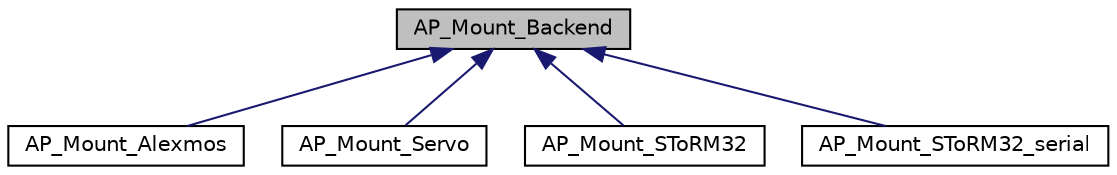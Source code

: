 digraph "AP_Mount_Backend"
{
 // INTERACTIVE_SVG=YES
  edge [fontname="Helvetica",fontsize="10",labelfontname="Helvetica",labelfontsize="10"];
  node [fontname="Helvetica",fontsize="10",shape=record];
  Node1 [label="AP_Mount_Backend",height=0.2,width=0.4,color="black", fillcolor="grey75", style="filled", fontcolor="black"];
  Node1 -> Node2 [dir="back",color="midnightblue",fontsize="10",style="solid",fontname="Helvetica"];
  Node2 [label="AP_Mount_Alexmos",height=0.2,width=0.4,color="black", fillcolor="white", style="filled",URL="$classAP__Mount__Alexmos.html"];
  Node1 -> Node3 [dir="back",color="midnightblue",fontsize="10",style="solid",fontname="Helvetica"];
  Node3 [label="AP_Mount_Servo",height=0.2,width=0.4,color="black", fillcolor="white", style="filled",URL="$classAP__Mount__Servo.html"];
  Node1 -> Node4 [dir="back",color="midnightblue",fontsize="10",style="solid",fontname="Helvetica"];
  Node4 [label="AP_Mount_SToRM32",height=0.2,width=0.4,color="black", fillcolor="white", style="filled",URL="$classAP__Mount__SToRM32.html"];
  Node1 -> Node5 [dir="back",color="midnightblue",fontsize="10",style="solid",fontname="Helvetica"];
  Node5 [label="AP_Mount_SToRM32_serial",height=0.2,width=0.4,color="black", fillcolor="white", style="filled",URL="$classAP__Mount__SToRM32__serial.html"];
}
